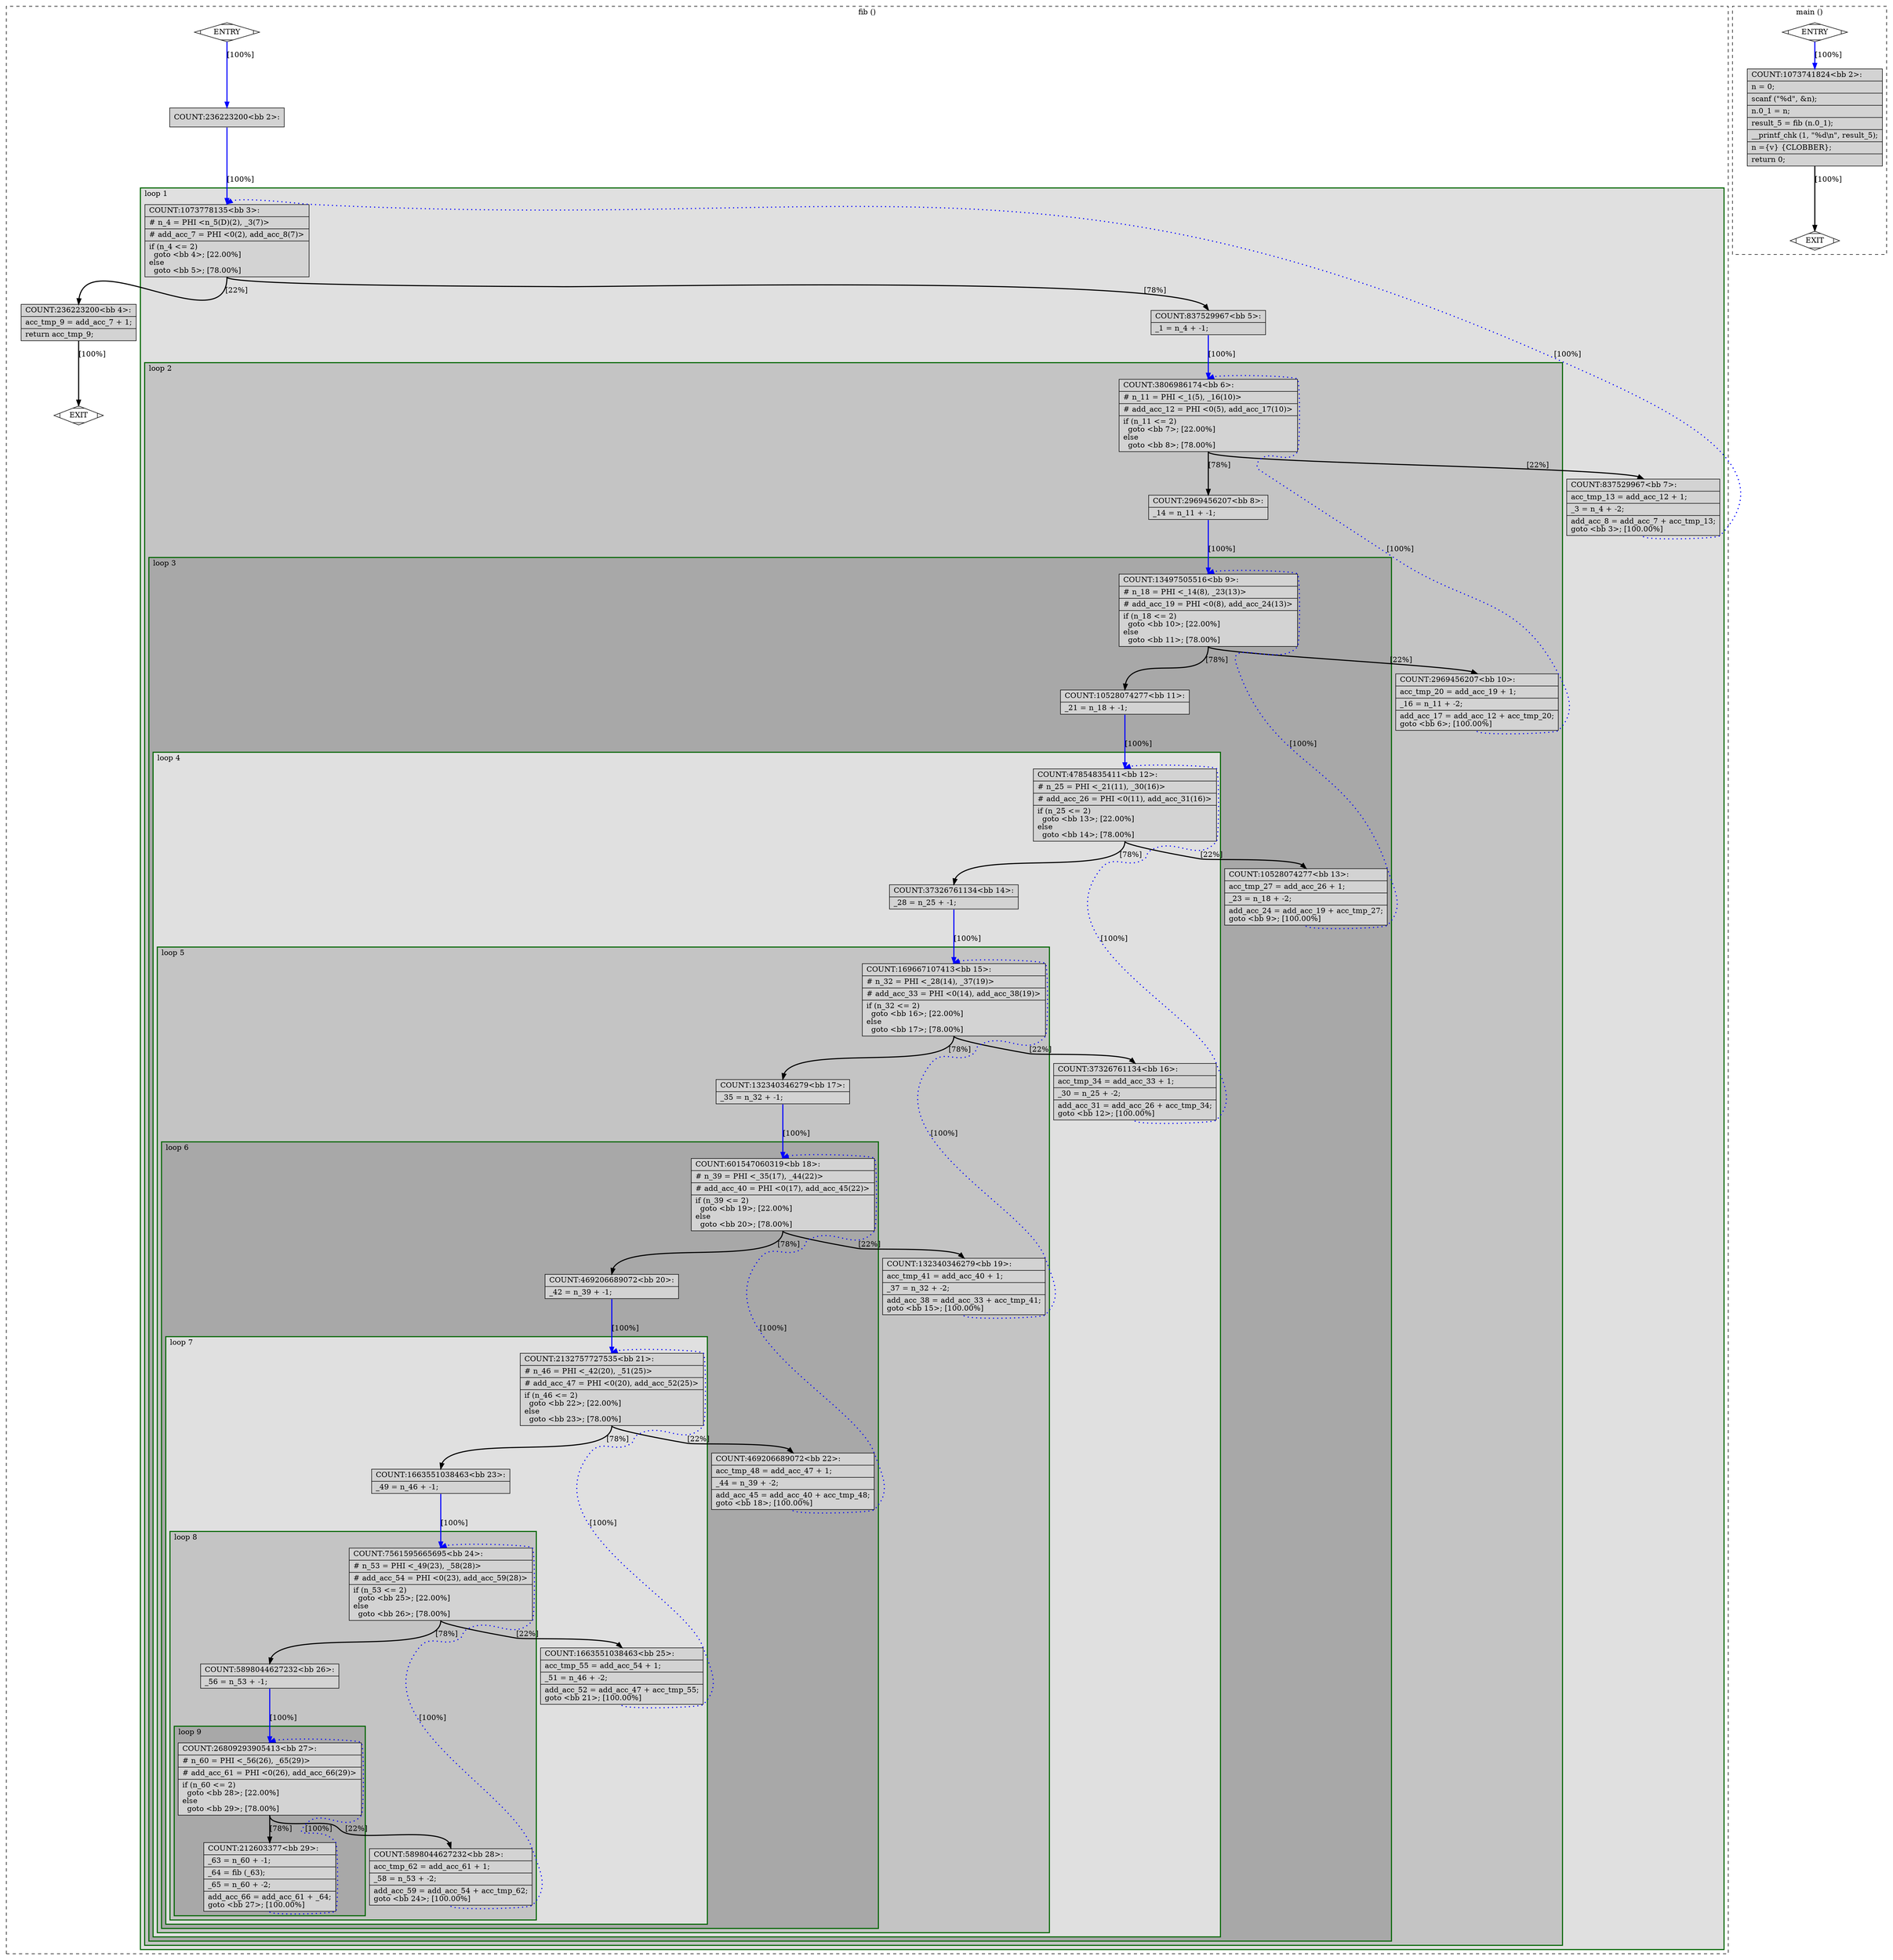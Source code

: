 digraph "a-fib_1.c.103t.forwprop2" {
overlap=false;
subgraph "cluster_fib" {
	style="dashed";
	color="black";
	label="fib ()";
	subgraph cluster_40_1 {
	style="filled";
	color="darkgreen";
	fillcolor="grey88";
	label="loop 1";
	labeljust=l;
	penwidth=2;
	subgraph cluster_40_2 {
	style="filled";
	color="darkgreen";
	fillcolor="grey77";
	label="loop 2";
	labeljust=l;
	penwidth=2;
	subgraph cluster_40_3 {
	style="filled";
	color="darkgreen";
	fillcolor="grey66";
	label="loop 3";
	labeljust=l;
	penwidth=2;
	subgraph cluster_40_4 {
	style="filled";
	color="darkgreen";
	fillcolor="grey88";
	label="loop 4";
	labeljust=l;
	penwidth=2;
	subgraph cluster_40_5 {
	style="filled";
	color="darkgreen";
	fillcolor="grey77";
	label="loop 5";
	labeljust=l;
	penwidth=2;
	subgraph cluster_40_6 {
	style="filled";
	color="darkgreen";
	fillcolor="grey66";
	label="loop 6";
	labeljust=l;
	penwidth=2;
	subgraph cluster_40_7 {
	style="filled";
	color="darkgreen";
	fillcolor="grey88";
	label="loop 7";
	labeljust=l;
	penwidth=2;
	subgraph cluster_40_8 {
	style="filled";
	color="darkgreen";
	fillcolor="grey77";
	label="loop 8";
	labeljust=l;
	penwidth=2;
	subgraph cluster_40_9 {
	style="filled";
	color="darkgreen";
	fillcolor="grey66";
	label="loop 9";
	labeljust=l;
	penwidth=2;
	fn_40_basic_block_27 [shape=record,style=filled,fillcolor=lightgrey,label="{COUNT:26809293905413\<bb\ 27\>:\l\
|#\ n_60\ =\ PHI\ \<_56(26),\ _65(29)\>\l\
|#\ add_acc_61\ =\ PHI\ \<0(26),\ add_acc_66(29)\>\l\
|if\ (n_60\ \<=\ 2)\l\
\ \ goto\ \<bb\ 28\>;\ [22.00%]\l\
else\l\
\ \ goto\ \<bb\ 29\>;\ [78.00%]\l\
}"];

	fn_40_basic_block_29 [shape=record,style=filled,fillcolor=lightgrey,label="{COUNT:212603377\<bb\ 29\>:\l\
|_63\ =\ n_60\ +\ -1;\l\
|_64\ =\ fib\ (_63);\l\
|_65\ =\ n_60\ +\ -2;\l\
|add_acc_66\ =\ add_acc_61\ +\ _64;\l\
goto\ \<bb\ 27\>;\ [100.00%]\l\
}"];

	}
	fn_40_basic_block_24 [shape=record,style=filled,fillcolor=lightgrey,label="{COUNT:7561595665695\<bb\ 24\>:\l\
|#\ n_53\ =\ PHI\ \<_49(23),\ _58(28)\>\l\
|#\ add_acc_54\ =\ PHI\ \<0(23),\ add_acc_59(28)\>\l\
|if\ (n_53\ \<=\ 2)\l\
\ \ goto\ \<bb\ 25\>;\ [22.00%]\l\
else\l\
\ \ goto\ \<bb\ 26\>;\ [78.00%]\l\
}"];

	fn_40_basic_block_26 [shape=record,style=filled,fillcolor=lightgrey,label="{COUNT:5898044627232\<bb\ 26\>:\l\
|_56\ =\ n_53\ +\ -1;\l\
}"];

	fn_40_basic_block_28 [shape=record,style=filled,fillcolor=lightgrey,label="{COUNT:5898044627232\<bb\ 28\>:\l\
|acc_tmp_62\ =\ add_acc_61\ +\ 1;\l\
|_58\ =\ n_53\ +\ -2;\l\
|add_acc_59\ =\ add_acc_54\ +\ acc_tmp_62;\l\
goto\ \<bb\ 24\>;\ [100.00%]\l\
}"];

	}
	fn_40_basic_block_21 [shape=record,style=filled,fillcolor=lightgrey,label="{COUNT:2132757727535\<bb\ 21\>:\l\
|#\ n_46\ =\ PHI\ \<_42(20),\ _51(25)\>\l\
|#\ add_acc_47\ =\ PHI\ \<0(20),\ add_acc_52(25)\>\l\
|if\ (n_46\ \<=\ 2)\l\
\ \ goto\ \<bb\ 22\>;\ [22.00%]\l\
else\l\
\ \ goto\ \<bb\ 23\>;\ [78.00%]\l\
}"];

	fn_40_basic_block_23 [shape=record,style=filled,fillcolor=lightgrey,label="{COUNT:1663551038463\<bb\ 23\>:\l\
|_49\ =\ n_46\ +\ -1;\l\
}"];

	fn_40_basic_block_25 [shape=record,style=filled,fillcolor=lightgrey,label="{COUNT:1663551038463\<bb\ 25\>:\l\
|acc_tmp_55\ =\ add_acc_54\ +\ 1;\l\
|_51\ =\ n_46\ +\ -2;\l\
|add_acc_52\ =\ add_acc_47\ +\ acc_tmp_55;\l\
goto\ \<bb\ 21\>;\ [100.00%]\l\
}"];

	}
	fn_40_basic_block_18 [shape=record,style=filled,fillcolor=lightgrey,label="{COUNT:601547060319\<bb\ 18\>:\l\
|#\ n_39\ =\ PHI\ \<_35(17),\ _44(22)\>\l\
|#\ add_acc_40\ =\ PHI\ \<0(17),\ add_acc_45(22)\>\l\
|if\ (n_39\ \<=\ 2)\l\
\ \ goto\ \<bb\ 19\>;\ [22.00%]\l\
else\l\
\ \ goto\ \<bb\ 20\>;\ [78.00%]\l\
}"];

	fn_40_basic_block_20 [shape=record,style=filled,fillcolor=lightgrey,label="{COUNT:469206689072\<bb\ 20\>:\l\
|_42\ =\ n_39\ +\ -1;\l\
}"];

	fn_40_basic_block_22 [shape=record,style=filled,fillcolor=lightgrey,label="{COUNT:469206689072\<bb\ 22\>:\l\
|acc_tmp_48\ =\ add_acc_47\ +\ 1;\l\
|_44\ =\ n_39\ +\ -2;\l\
|add_acc_45\ =\ add_acc_40\ +\ acc_tmp_48;\l\
goto\ \<bb\ 18\>;\ [100.00%]\l\
}"];

	}
	fn_40_basic_block_15 [shape=record,style=filled,fillcolor=lightgrey,label="{COUNT:169667107413\<bb\ 15\>:\l\
|#\ n_32\ =\ PHI\ \<_28(14),\ _37(19)\>\l\
|#\ add_acc_33\ =\ PHI\ \<0(14),\ add_acc_38(19)\>\l\
|if\ (n_32\ \<=\ 2)\l\
\ \ goto\ \<bb\ 16\>;\ [22.00%]\l\
else\l\
\ \ goto\ \<bb\ 17\>;\ [78.00%]\l\
}"];

	fn_40_basic_block_17 [shape=record,style=filled,fillcolor=lightgrey,label="{COUNT:132340346279\<bb\ 17\>:\l\
|_35\ =\ n_32\ +\ -1;\l\
}"];

	fn_40_basic_block_19 [shape=record,style=filled,fillcolor=lightgrey,label="{COUNT:132340346279\<bb\ 19\>:\l\
|acc_tmp_41\ =\ add_acc_40\ +\ 1;\l\
|_37\ =\ n_32\ +\ -2;\l\
|add_acc_38\ =\ add_acc_33\ +\ acc_tmp_41;\l\
goto\ \<bb\ 15\>;\ [100.00%]\l\
}"];

	}
	fn_40_basic_block_12 [shape=record,style=filled,fillcolor=lightgrey,label="{COUNT:47854835411\<bb\ 12\>:\l\
|#\ n_25\ =\ PHI\ \<_21(11),\ _30(16)\>\l\
|#\ add_acc_26\ =\ PHI\ \<0(11),\ add_acc_31(16)\>\l\
|if\ (n_25\ \<=\ 2)\l\
\ \ goto\ \<bb\ 13\>;\ [22.00%]\l\
else\l\
\ \ goto\ \<bb\ 14\>;\ [78.00%]\l\
}"];

	fn_40_basic_block_14 [shape=record,style=filled,fillcolor=lightgrey,label="{COUNT:37326761134\<bb\ 14\>:\l\
|_28\ =\ n_25\ +\ -1;\l\
}"];

	fn_40_basic_block_16 [shape=record,style=filled,fillcolor=lightgrey,label="{COUNT:37326761134\<bb\ 16\>:\l\
|acc_tmp_34\ =\ add_acc_33\ +\ 1;\l\
|_30\ =\ n_25\ +\ -2;\l\
|add_acc_31\ =\ add_acc_26\ +\ acc_tmp_34;\l\
goto\ \<bb\ 12\>;\ [100.00%]\l\
}"];

	}
	fn_40_basic_block_9 [shape=record,style=filled,fillcolor=lightgrey,label="{COUNT:13497505516\<bb\ 9\>:\l\
|#\ n_18\ =\ PHI\ \<_14(8),\ _23(13)\>\l\
|#\ add_acc_19\ =\ PHI\ \<0(8),\ add_acc_24(13)\>\l\
|if\ (n_18\ \<=\ 2)\l\
\ \ goto\ \<bb\ 10\>;\ [22.00%]\l\
else\l\
\ \ goto\ \<bb\ 11\>;\ [78.00%]\l\
}"];

	fn_40_basic_block_11 [shape=record,style=filled,fillcolor=lightgrey,label="{COUNT:10528074277\<bb\ 11\>:\l\
|_21\ =\ n_18\ +\ -1;\l\
}"];

	fn_40_basic_block_13 [shape=record,style=filled,fillcolor=lightgrey,label="{COUNT:10528074277\<bb\ 13\>:\l\
|acc_tmp_27\ =\ add_acc_26\ +\ 1;\l\
|_23\ =\ n_18\ +\ -2;\l\
|add_acc_24\ =\ add_acc_19\ +\ acc_tmp_27;\l\
goto\ \<bb\ 9\>;\ [100.00%]\l\
}"];

	}
	fn_40_basic_block_6 [shape=record,style=filled,fillcolor=lightgrey,label="{COUNT:3806986174\<bb\ 6\>:\l\
|#\ n_11\ =\ PHI\ \<_1(5),\ _16(10)\>\l\
|#\ add_acc_12\ =\ PHI\ \<0(5),\ add_acc_17(10)\>\l\
|if\ (n_11\ \<=\ 2)\l\
\ \ goto\ \<bb\ 7\>;\ [22.00%]\l\
else\l\
\ \ goto\ \<bb\ 8\>;\ [78.00%]\l\
}"];

	fn_40_basic_block_8 [shape=record,style=filled,fillcolor=lightgrey,label="{COUNT:2969456207\<bb\ 8\>:\l\
|_14\ =\ n_11\ +\ -1;\l\
}"];

	fn_40_basic_block_10 [shape=record,style=filled,fillcolor=lightgrey,label="{COUNT:2969456207\<bb\ 10\>:\l\
|acc_tmp_20\ =\ add_acc_19\ +\ 1;\l\
|_16\ =\ n_11\ +\ -2;\l\
|add_acc_17\ =\ add_acc_12\ +\ acc_tmp_20;\l\
goto\ \<bb\ 6\>;\ [100.00%]\l\
}"];

	}
	fn_40_basic_block_3 [shape=record,style=filled,fillcolor=lightgrey,label="{COUNT:1073778135\<bb\ 3\>:\l\
|#\ n_4\ =\ PHI\ \<n_5(D)(2),\ _3(7)\>\l\
|#\ add_acc_7\ =\ PHI\ \<0(2),\ add_acc_8(7)\>\l\
|if\ (n_4\ \<=\ 2)\l\
\ \ goto\ \<bb\ 4\>;\ [22.00%]\l\
else\l\
\ \ goto\ \<bb\ 5\>;\ [78.00%]\l\
}"];

	fn_40_basic_block_5 [shape=record,style=filled,fillcolor=lightgrey,label="{COUNT:837529967\<bb\ 5\>:\l\
|_1\ =\ n_4\ +\ -1;\l\
}"];

	fn_40_basic_block_7 [shape=record,style=filled,fillcolor=lightgrey,label="{COUNT:837529967\<bb\ 7\>:\l\
|acc_tmp_13\ =\ add_acc_12\ +\ 1;\l\
|_3\ =\ n_4\ +\ -2;\l\
|add_acc_8\ =\ add_acc_7\ +\ acc_tmp_13;\l\
goto\ \<bb\ 3\>;\ [100.00%]\l\
}"];

	}
	fn_40_basic_block_0 [shape=Mdiamond,style=filled,fillcolor=white,label="ENTRY"];

	fn_40_basic_block_1 [shape=Mdiamond,style=filled,fillcolor=white,label="EXIT"];

	fn_40_basic_block_2 [shape=record,style=filled,fillcolor=lightgrey,label="{COUNT:236223200\<bb\ 2\>:\l\
}"];

	fn_40_basic_block_4 [shape=record,style=filled,fillcolor=lightgrey,label="{COUNT:236223200\<bb\ 4\>:\l\
|acc_tmp_9\ =\ add_acc_7\ +\ 1;\l\
|return\ acc_tmp_9;\l\
}"];

	fn_40_basic_block_0:s -> fn_40_basic_block_2:n [style="solid,bold",color=blue,weight=100,constraint=true,label="[100%]"];
	fn_40_basic_block_2:s -> fn_40_basic_block_3:n [style="solid,bold",color=blue,weight=100,constraint=true,label="[100%]"];
	fn_40_basic_block_3:s -> fn_40_basic_block_4:n [style="solid,bold",color=black,weight=10,constraint=true,label="[22%]"];
	fn_40_basic_block_3:s -> fn_40_basic_block_5:n [style="solid,bold",color=black,weight=10,constraint=true,label="[78%]"];
	fn_40_basic_block_4:s -> fn_40_basic_block_1:n [style="solid,bold",color=black,weight=10,constraint=true,label="[100%]"];
	fn_40_basic_block_5:s -> fn_40_basic_block_6:n [style="solid,bold",color=blue,weight=100,constraint=true,label="[100%]"];
	fn_40_basic_block_6:s -> fn_40_basic_block_7:n [style="solid,bold",color=black,weight=10,constraint=true,label="[22%]"];
	fn_40_basic_block_6:s -> fn_40_basic_block_8:n [style="solid,bold",color=black,weight=10,constraint=true,label="[78%]"];
	fn_40_basic_block_7:s -> fn_40_basic_block_3:n [style="dotted,bold",color=blue,weight=10,constraint=false,label="[100%]"];
	fn_40_basic_block_8:s -> fn_40_basic_block_9:n [style="solid,bold",color=blue,weight=100,constraint=true,label="[100%]"];
	fn_40_basic_block_9:s -> fn_40_basic_block_10:n [style="solid,bold",color=black,weight=10,constraint=true,label="[22%]"];
	fn_40_basic_block_9:s -> fn_40_basic_block_11:n [style="solid,bold",color=black,weight=10,constraint=true,label="[78%]"];
	fn_40_basic_block_10:s -> fn_40_basic_block_6:n [style="dotted,bold",color=blue,weight=10,constraint=false,label="[100%]"];
	fn_40_basic_block_11:s -> fn_40_basic_block_12:n [style="solid,bold",color=blue,weight=100,constraint=true,label="[100%]"];
	fn_40_basic_block_12:s -> fn_40_basic_block_13:n [style="solid,bold",color=black,weight=10,constraint=true,label="[22%]"];
	fn_40_basic_block_12:s -> fn_40_basic_block_14:n [style="solid,bold",color=black,weight=10,constraint=true,label="[78%]"];
	fn_40_basic_block_13:s -> fn_40_basic_block_9:n [style="dotted,bold",color=blue,weight=10,constraint=false,label="[100%]"];
	fn_40_basic_block_14:s -> fn_40_basic_block_15:n [style="solid,bold",color=blue,weight=100,constraint=true,label="[100%]"];
	fn_40_basic_block_15:s -> fn_40_basic_block_16:n [style="solid,bold",color=black,weight=10,constraint=true,label="[22%]"];
	fn_40_basic_block_15:s -> fn_40_basic_block_17:n [style="solid,bold",color=black,weight=10,constraint=true,label="[78%]"];
	fn_40_basic_block_16:s -> fn_40_basic_block_12:n [style="dotted,bold",color=blue,weight=10,constraint=false,label="[100%]"];
	fn_40_basic_block_17:s -> fn_40_basic_block_18:n [style="solid,bold",color=blue,weight=100,constraint=true,label="[100%]"];
	fn_40_basic_block_18:s -> fn_40_basic_block_19:n [style="solid,bold",color=black,weight=10,constraint=true,label="[22%]"];
	fn_40_basic_block_18:s -> fn_40_basic_block_20:n [style="solid,bold",color=black,weight=10,constraint=true,label="[78%]"];
	fn_40_basic_block_19:s -> fn_40_basic_block_15:n [style="dotted,bold",color=blue,weight=10,constraint=false,label="[100%]"];
	fn_40_basic_block_20:s -> fn_40_basic_block_21:n [style="solid,bold",color=blue,weight=100,constraint=true,label="[100%]"];
	fn_40_basic_block_21:s -> fn_40_basic_block_22:n [style="solid,bold",color=black,weight=10,constraint=true,label="[22%]"];
	fn_40_basic_block_21:s -> fn_40_basic_block_23:n [style="solid,bold",color=black,weight=10,constraint=true,label="[78%]"];
	fn_40_basic_block_22:s -> fn_40_basic_block_18:n [style="dotted,bold",color=blue,weight=10,constraint=false,label="[100%]"];
	fn_40_basic_block_23:s -> fn_40_basic_block_24:n [style="solid,bold",color=blue,weight=100,constraint=true,label="[100%]"];
	fn_40_basic_block_24:s -> fn_40_basic_block_25:n [style="solid,bold",color=black,weight=10,constraint=true,label="[22%]"];
	fn_40_basic_block_24:s -> fn_40_basic_block_26:n [style="solid,bold",color=black,weight=10,constraint=true,label="[78%]"];
	fn_40_basic_block_25:s -> fn_40_basic_block_21:n [style="dotted,bold",color=blue,weight=10,constraint=false,label="[100%]"];
	fn_40_basic_block_26:s -> fn_40_basic_block_27:n [style="solid,bold",color=blue,weight=100,constraint=true,label="[100%]"];
	fn_40_basic_block_27:s -> fn_40_basic_block_28:n [style="solid,bold",color=black,weight=10,constraint=true,label="[22%]"];
	fn_40_basic_block_27:s -> fn_40_basic_block_29:n [style="solid,bold",color=black,weight=10,constraint=true,label="[78%]"];
	fn_40_basic_block_28:s -> fn_40_basic_block_24:n [style="dotted,bold",color=blue,weight=10,constraint=false,label="[100%]"];
	fn_40_basic_block_29:s -> fn_40_basic_block_27:n [style="dotted,bold",color=blue,weight=10,constraint=false,label="[100%]"];
	fn_40_basic_block_0:s -> fn_40_basic_block_1:n [style="invis",constraint=true];
}
subgraph "cluster_main" {
	style="dashed";
	color="black";
	label="main ()";
	fn_39_basic_block_0 [shape=Mdiamond,style=filled,fillcolor=white,label="ENTRY"];

	fn_39_basic_block_1 [shape=Mdiamond,style=filled,fillcolor=white,label="EXIT"];

	fn_39_basic_block_2 [shape=record,style=filled,fillcolor=lightgrey,label="{COUNT:1073741824\<bb\ 2\>:\l\
|n\ =\ 0;\l\
|scanf\ (\"%d\",\ &n);\l\
|n.0_1\ =\ n;\l\
|result_5\ =\ fib\ (n.0_1);\l\
|__printf_chk\ (1,\ \"%d\\n\",\ result_5);\l\
|n\ =\{v\}\ \{CLOBBER\};\l\
|return\ 0;\l\
}"];

	fn_39_basic_block_0:s -> fn_39_basic_block_2:n [style="solid,bold",color=blue,weight=100,constraint=true,label="[100%]"];
	fn_39_basic_block_2:s -> fn_39_basic_block_1:n [style="solid,bold",color=black,weight=10,constraint=true,label="[100%]"];
	fn_39_basic_block_0:s -> fn_39_basic_block_1:n [style="invis",constraint=true];
}
}
